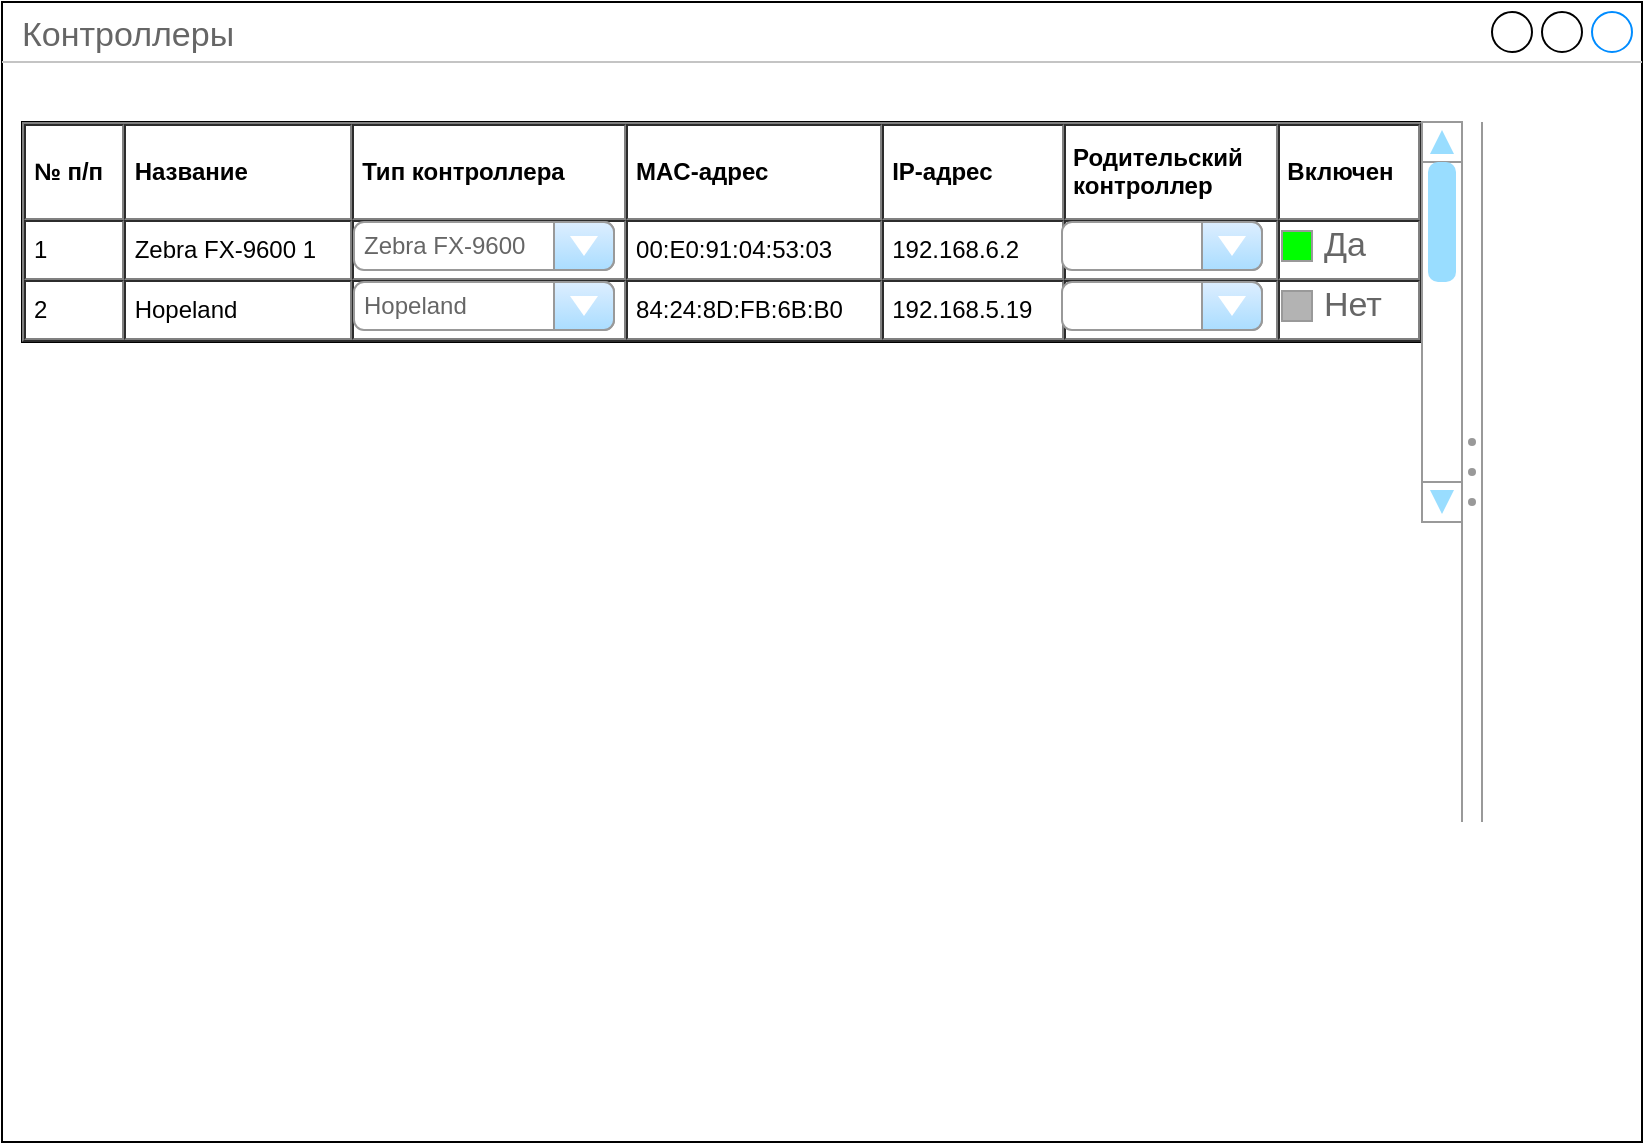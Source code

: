 <mxfile version="20.0.1" type="github">
  <diagram id="nf6re3Xe65oDxEoPcaBX" name="Page-1">
    <mxGraphModel dx="1467" dy="831" grid="1" gridSize="10" guides="1" tooltips="1" connect="1" arrows="1" fold="1" page="1" pageScale="1" pageWidth="827" pageHeight="1169" math="0" shadow="0">
      <root>
        <mxCell id="0" />
        <mxCell id="1" parent="0" />
        <mxCell id="M8a38uKlfjJ2GWGPEGkD-1" value="Контроллеры" style="strokeWidth=1;shadow=0;dashed=0;align=center;html=1;shape=mxgraph.mockup.containers.window;align=left;verticalAlign=top;spacingLeft=8;strokeColor2=#008cff;strokeColor3=#c4c4c4;fontColor=#666666;mainText=;fontSize=17;labelBackgroundColor=none;" vertex="1" parent="1">
          <mxGeometry x="80" y="50" width="820" height="570" as="geometry" />
        </mxCell>
        <mxCell id="M8a38uKlfjJ2GWGPEGkD-2" value="&lt;table cellpadding=&quot;4&quot; cellspacing=&quot;0&quot; border=&quot;1&quot; style=&quot;font-size:1em;width:100%;height:100%;&quot;&gt;&lt;tbody&gt;&lt;tr&gt;&lt;td&gt;&lt;b&gt;№ п/п&lt;/b&gt;&lt;/td&gt;&lt;th&gt;Название&lt;/th&gt;&lt;td&gt;&lt;b&gt;Тип контроллера&amp;nbsp; &amp;nbsp;&lt;/b&gt;&lt;/td&gt;&lt;th&gt;MAC-адрес&lt;br&gt;&lt;/th&gt;&lt;td&gt;&lt;b&gt;IP-адрес&lt;/b&gt;&lt;/td&gt;&lt;td&gt;&lt;b&gt;Родительский&lt;br&gt;контроллер&lt;/b&gt;&lt;/td&gt;&lt;td&gt;&lt;b&gt;Включен&lt;/b&gt;&lt;/td&gt;&lt;/tr&gt;&lt;tr&gt;&lt;td&gt;1&lt;/td&gt;&lt;td&gt;Zebra FX-9600 1&lt;/td&gt;&lt;td&gt;&lt;br&gt;&lt;/td&gt;&lt;td&gt;00:E0:91:04:53:03&lt;/td&gt;&lt;td&gt;192.168.6.2&lt;br&gt;&lt;/td&gt;&lt;td&gt;&lt;br&gt;&lt;/td&gt;&lt;td&gt;&lt;br&gt;&lt;/td&gt;&lt;/tr&gt;&lt;tr&gt;&lt;td&gt;2&lt;/td&gt;&lt;td&gt;Hopeland&lt;/td&gt;&lt;td&gt;&lt;br&gt;&lt;/td&gt;&lt;td&gt;84:24:8D:FB:6B:B0&lt;/td&gt;&lt;td&gt;192.168.5.19&lt;br&gt;&lt;/td&gt;&lt;td&gt;&lt;br&gt;&lt;/td&gt;&lt;td&gt;&lt;br&gt;&lt;/td&gt;&lt;/tr&gt;&lt;/tbody&gt;&lt;/table&gt; " style="verticalAlign=top;align=left;overflow=fill;fontSize=12;fontFamily=Helvetica;html=1" vertex="1" parent="1">
          <mxGeometry x="90" y="110" width="700" height="110" as="geometry" />
        </mxCell>
        <mxCell id="M8a38uKlfjJ2GWGPEGkD-3" value="Zebra FX-9600" style="strokeWidth=1;shadow=0;dashed=0;align=center;html=1;shape=mxgraph.mockup.forms.comboBox;strokeColor=#999999;fillColor=#ddeeff;align=left;fillColor2=#aaddff;mainText=;fontColor=#666666;fontSize=12;spacingLeft=3;" vertex="1" parent="1">
          <mxGeometry x="256" y="160" width="130" height="24" as="geometry" />
        </mxCell>
        <mxCell id="M8a38uKlfjJ2GWGPEGkD-7" value="Hopeland" style="strokeWidth=1;shadow=0;dashed=0;align=center;html=1;shape=mxgraph.mockup.forms.comboBox;strokeColor=#999999;fillColor=#ddeeff;align=left;fillColor2=#aaddff;mainText=;fontColor=#666666;fontSize=12;spacingLeft=3;" vertex="1" parent="1">
          <mxGeometry x="256" y="190" width="130" height="24" as="geometry" />
        </mxCell>
        <mxCell id="M8a38uKlfjJ2GWGPEGkD-8" value="" style="strokeWidth=1;shadow=0;dashed=0;align=center;html=1;shape=mxgraph.mockup.forms.comboBox;strokeColor=#999999;fillColor=#ddeeff;align=left;fillColor2=#aaddff;mainText=;fontColor=#666666;fontSize=12;spacingLeft=3;" vertex="1" parent="1">
          <mxGeometry x="610" y="160" width="100" height="24" as="geometry" />
        </mxCell>
        <mxCell id="M8a38uKlfjJ2GWGPEGkD-9" value="" style="strokeWidth=1;shadow=0;dashed=0;align=center;html=1;shape=mxgraph.mockup.forms.comboBox;strokeColor=#999999;fillColor=#ddeeff;align=left;fillColor2=#aaddff;mainText=;fontColor=#666666;fontSize=12;spacingLeft=3;" vertex="1" parent="1">
          <mxGeometry x="610" y="190" width="100" height="24" as="geometry" />
        </mxCell>
        <mxCell id="M8a38uKlfjJ2GWGPEGkD-10" value="Да" style="strokeWidth=1;shadow=0;dashed=0;align=center;html=1;shape=mxgraph.mockup.forms.rrect;rSize=0;fillColor=#00FF00;strokeColor=#999999;gradientColor=none;align=left;spacingLeft=4;fontSize=17;fontColor=#666666;labelPosition=right;" vertex="1" parent="1">
          <mxGeometry x="720" y="164.5" width="15" height="15" as="geometry" />
        </mxCell>
        <mxCell id="M8a38uKlfjJ2GWGPEGkD-13" value="Нет" style="strokeWidth=1;shadow=0;dashed=0;align=center;html=1;shape=mxgraph.mockup.forms.rrect;rSize=0;fillColor=#B3B3B3;strokeColor=#999999;gradientColor=none;align=left;spacingLeft=4;fontSize=17;fontColor=#666666;labelPosition=right;" vertex="1" parent="1">
          <mxGeometry x="720" y="194.5" width="15" height="15" as="geometry" />
        </mxCell>
        <mxCell id="M8a38uKlfjJ2GWGPEGkD-14" value="" style="verticalLabelPosition=bottom;shadow=0;dashed=0;align=center;html=1;verticalAlign=top;strokeWidth=1;shape=mxgraph.mockup.forms.splitter;strokeColor=#999999;direction=north;fontSize=12;fillColor=#FFFFFF;gradientColor=none;" vertex="1" parent="1">
          <mxGeometry x="810" y="110" width="10" height="350" as="geometry" />
        </mxCell>
        <mxCell id="M8a38uKlfjJ2GWGPEGkD-15" value="" style="verticalLabelPosition=bottom;shadow=0;dashed=0;align=center;html=1;verticalAlign=top;strokeWidth=1;shape=mxgraph.mockup.navigation.scrollBar;strokeColor=#999999;barPos=100;fillColor2=#99ddff;strokeColor2=none;direction=north;fontSize=12;fillColor=#FFFFFF;gradientColor=none;" vertex="1" parent="1">
          <mxGeometry x="790" y="110" width="20" height="200" as="geometry" />
        </mxCell>
      </root>
    </mxGraphModel>
  </diagram>
</mxfile>
